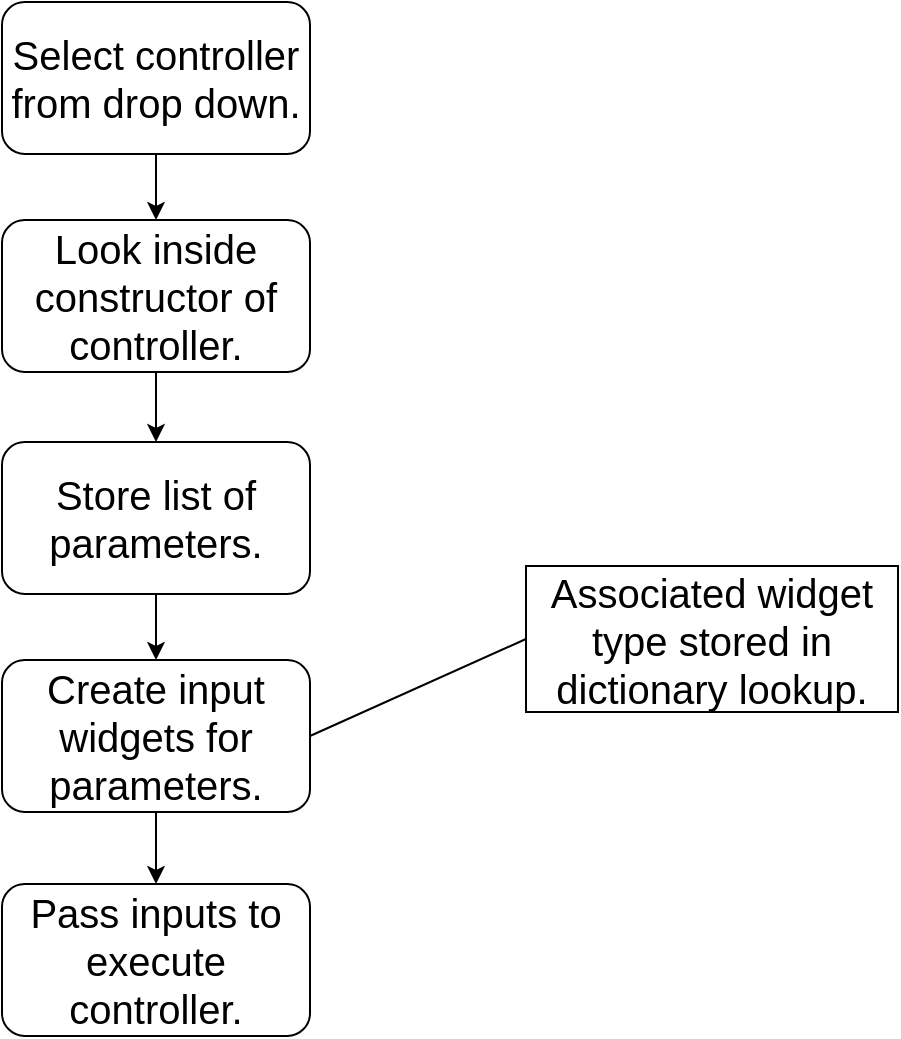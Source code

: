 <mxfile version="22.0.4" type="device">
  <diagram name="Page-1" id="rm9cIyZlC2s9ReQsmGpQ">
    <mxGraphModel dx="1101" dy="675" grid="0" gridSize="10" guides="1" tooltips="1" connect="1" arrows="1" fold="1" page="1" pageScale="1" pageWidth="827" pageHeight="1169" math="0" shadow="0">
      <root>
        <mxCell id="0" />
        <mxCell id="1" parent="0" />
        <mxCell id="VwqVisDq_C_JXGdn_91--1" value="Look inside&lt;br style=&quot;font-size: 20px;&quot;&gt;constructor of controller." style="rounded=1;whiteSpace=wrap;html=1;fontSize=20;" vertex="1" parent="1">
          <mxGeometry x="296" y="123" width="154" height="76" as="geometry" />
        </mxCell>
        <mxCell id="VwqVisDq_C_JXGdn_91--2" value="Store list of parameters." style="rounded=1;whiteSpace=wrap;html=1;fontSize=20;" vertex="1" parent="1">
          <mxGeometry x="296" y="234" width="154" height="76" as="geometry" />
        </mxCell>
        <mxCell id="VwqVisDq_C_JXGdn_91--3" value="Create input widgets for parameters." style="rounded=1;whiteSpace=wrap;html=1;fontSize=20;" vertex="1" parent="1">
          <mxGeometry x="296" y="343" width="154" height="76" as="geometry" />
        </mxCell>
        <mxCell id="VwqVisDq_C_JXGdn_91--4" value="Pass inputs to execute controller." style="rounded=1;whiteSpace=wrap;html=1;fontSize=20;" vertex="1" parent="1">
          <mxGeometry x="296" y="455" width="154" height="76" as="geometry" />
        </mxCell>
        <mxCell id="VwqVisDq_C_JXGdn_91--5" value="Select controller from drop down." style="rounded=1;whiteSpace=wrap;html=1;fontSize=20;" vertex="1" parent="1">
          <mxGeometry x="296" y="14" width="154" height="76" as="geometry" />
        </mxCell>
        <mxCell id="VwqVisDq_C_JXGdn_91--7" value="" style="endArrow=classic;html=1;rounded=0;exitX=0.5;exitY=1;exitDx=0;exitDy=0;entryX=0.5;entryY=0;entryDx=0;entryDy=0;" edge="1" parent="1" source="VwqVisDq_C_JXGdn_91--5" target="VwqVisDq_C_JXGdn_91--1">
          <mxGeometry width="50" height="50" relative="1" as="geometry">
            <mxPoint x="408" y="333" as="sourcePoint" />
            <mxPoint x="458" y="283" as="targetPoint" />
          </mxGeometry>
        </mxCell>
        <mxCell id="VwqVisDq_C_JXGdn_91--8" value="" style="endArrow=classic;html=1;rounded=0;exitX=0.5;exitY=1;exitDx=0;exitDy=0;entryX=0.5;entryY=0;entryDx=0;entryDy=0;" edge="1" parent="1" source="VwqVisDq_C_JXGdn_91--1" target="VwqVisDq_C_JXGdn_91--2">
          <mxGeometry width="50" height="50" relative="1" as="geometry">
            <mxPoint x="408" y="333" as="sourcePoint" />
            <mxPoint x="458" y="283" as="targetPoint" />
          </mxGeometry>
        </mxCell>
        <mxCell id="VwqVisDq_C_JXGdn_91--9" value="" style="endArrow=classic;html=1;rounded=0;exitX=0.5;exitY=1;exitDx=0;exitDy=0;entryX=0.5;entryY=0;entryDx=0;entryDy=0;" edge="1" parent="1" source="VwqVisDq_C_JXGdn_91--2" target="VwqVisDq_C_JXGdn_91--3">
          <mxGeometry width="50" height="50" relative="1" as="geometry">
            <mxPoint x="408" y="333" as="sourcePoint" />
            <mxPoint x="458" y="283" as="targetPoint" />
          </mxGeometry>
        </mxCell>
        <mxCell id="VwqVisDq_C_JXGdn_91--10" value="" style="endArrow=classic;html=1;rounded=0;exitX=0.5;exitY=1;exitDx=0;exitDy=0;entryX=0.5;entryY=0;entryDx=0;entryDy=0;" edge="1" parent="1" source="VwqVisDq_C_JXGdn_91--3" target="VwqVisDq_C_JXGdn_91--4">
          <mxGeometry width="50" height="50" relative="1" as="geometry">
            <mxPoint x="490.0" y="412" as="sourcePoint" />
            <mxPoint x="575" y="276" as="targetPoint" />
          </mxGeometry>
        </mxCell>
        <mxCell id="VwqVisDq_C_JXGdn_91--12" value="Associated widget type stored in dictionary lookup." style="rounded=0;whiteSpace=wrap;html=1;fontSize=20;" vertex="1" parent="1">
          <mxGeometry x="558" y="296" width="186" height="73" as="geometry" />
        </mxCell>
        <mxCell id="VwqVisDq_C_JXGdn_91--14" value="" style="endArrow=none;html=1;rounded=0;entryX=0;entryY=0.5;entryDx=0;entryDy=0;exitX=1;exitY=0.5;exitDx=0;exitDy=0;" edge="1" parent="1" source="VwqVisDq_C_JXGdn_91--3" target="VwqVisDq_C_JXGdn_91--12">
          <mxGeometry width="50" height="50" relative="1" as="geometry">
            <mxPoint x="408" y="333" as="sourcePoint" />
            <mxPoint x="458" y="283" as="targetPoint" />
          </mxGeometry>
        </mxCell>
      </root>
    </mxGraphModel>
  </diagram>
</mxfile>
